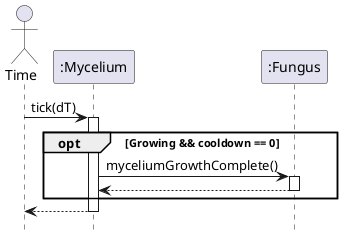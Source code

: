 @startuml Mycelium/mycelium-thickening
hide footbox

actor Time
participant ":Mycelium" as mycelium
participant ":Fungus" as fungus

Time -> mycelium : tick(dT)
activate mycelium

opt Growing && cooldown == 0
    mycelium -> fungus : myceliumGrowthComplete()
    activate fungus
    return
end

return

@enduml